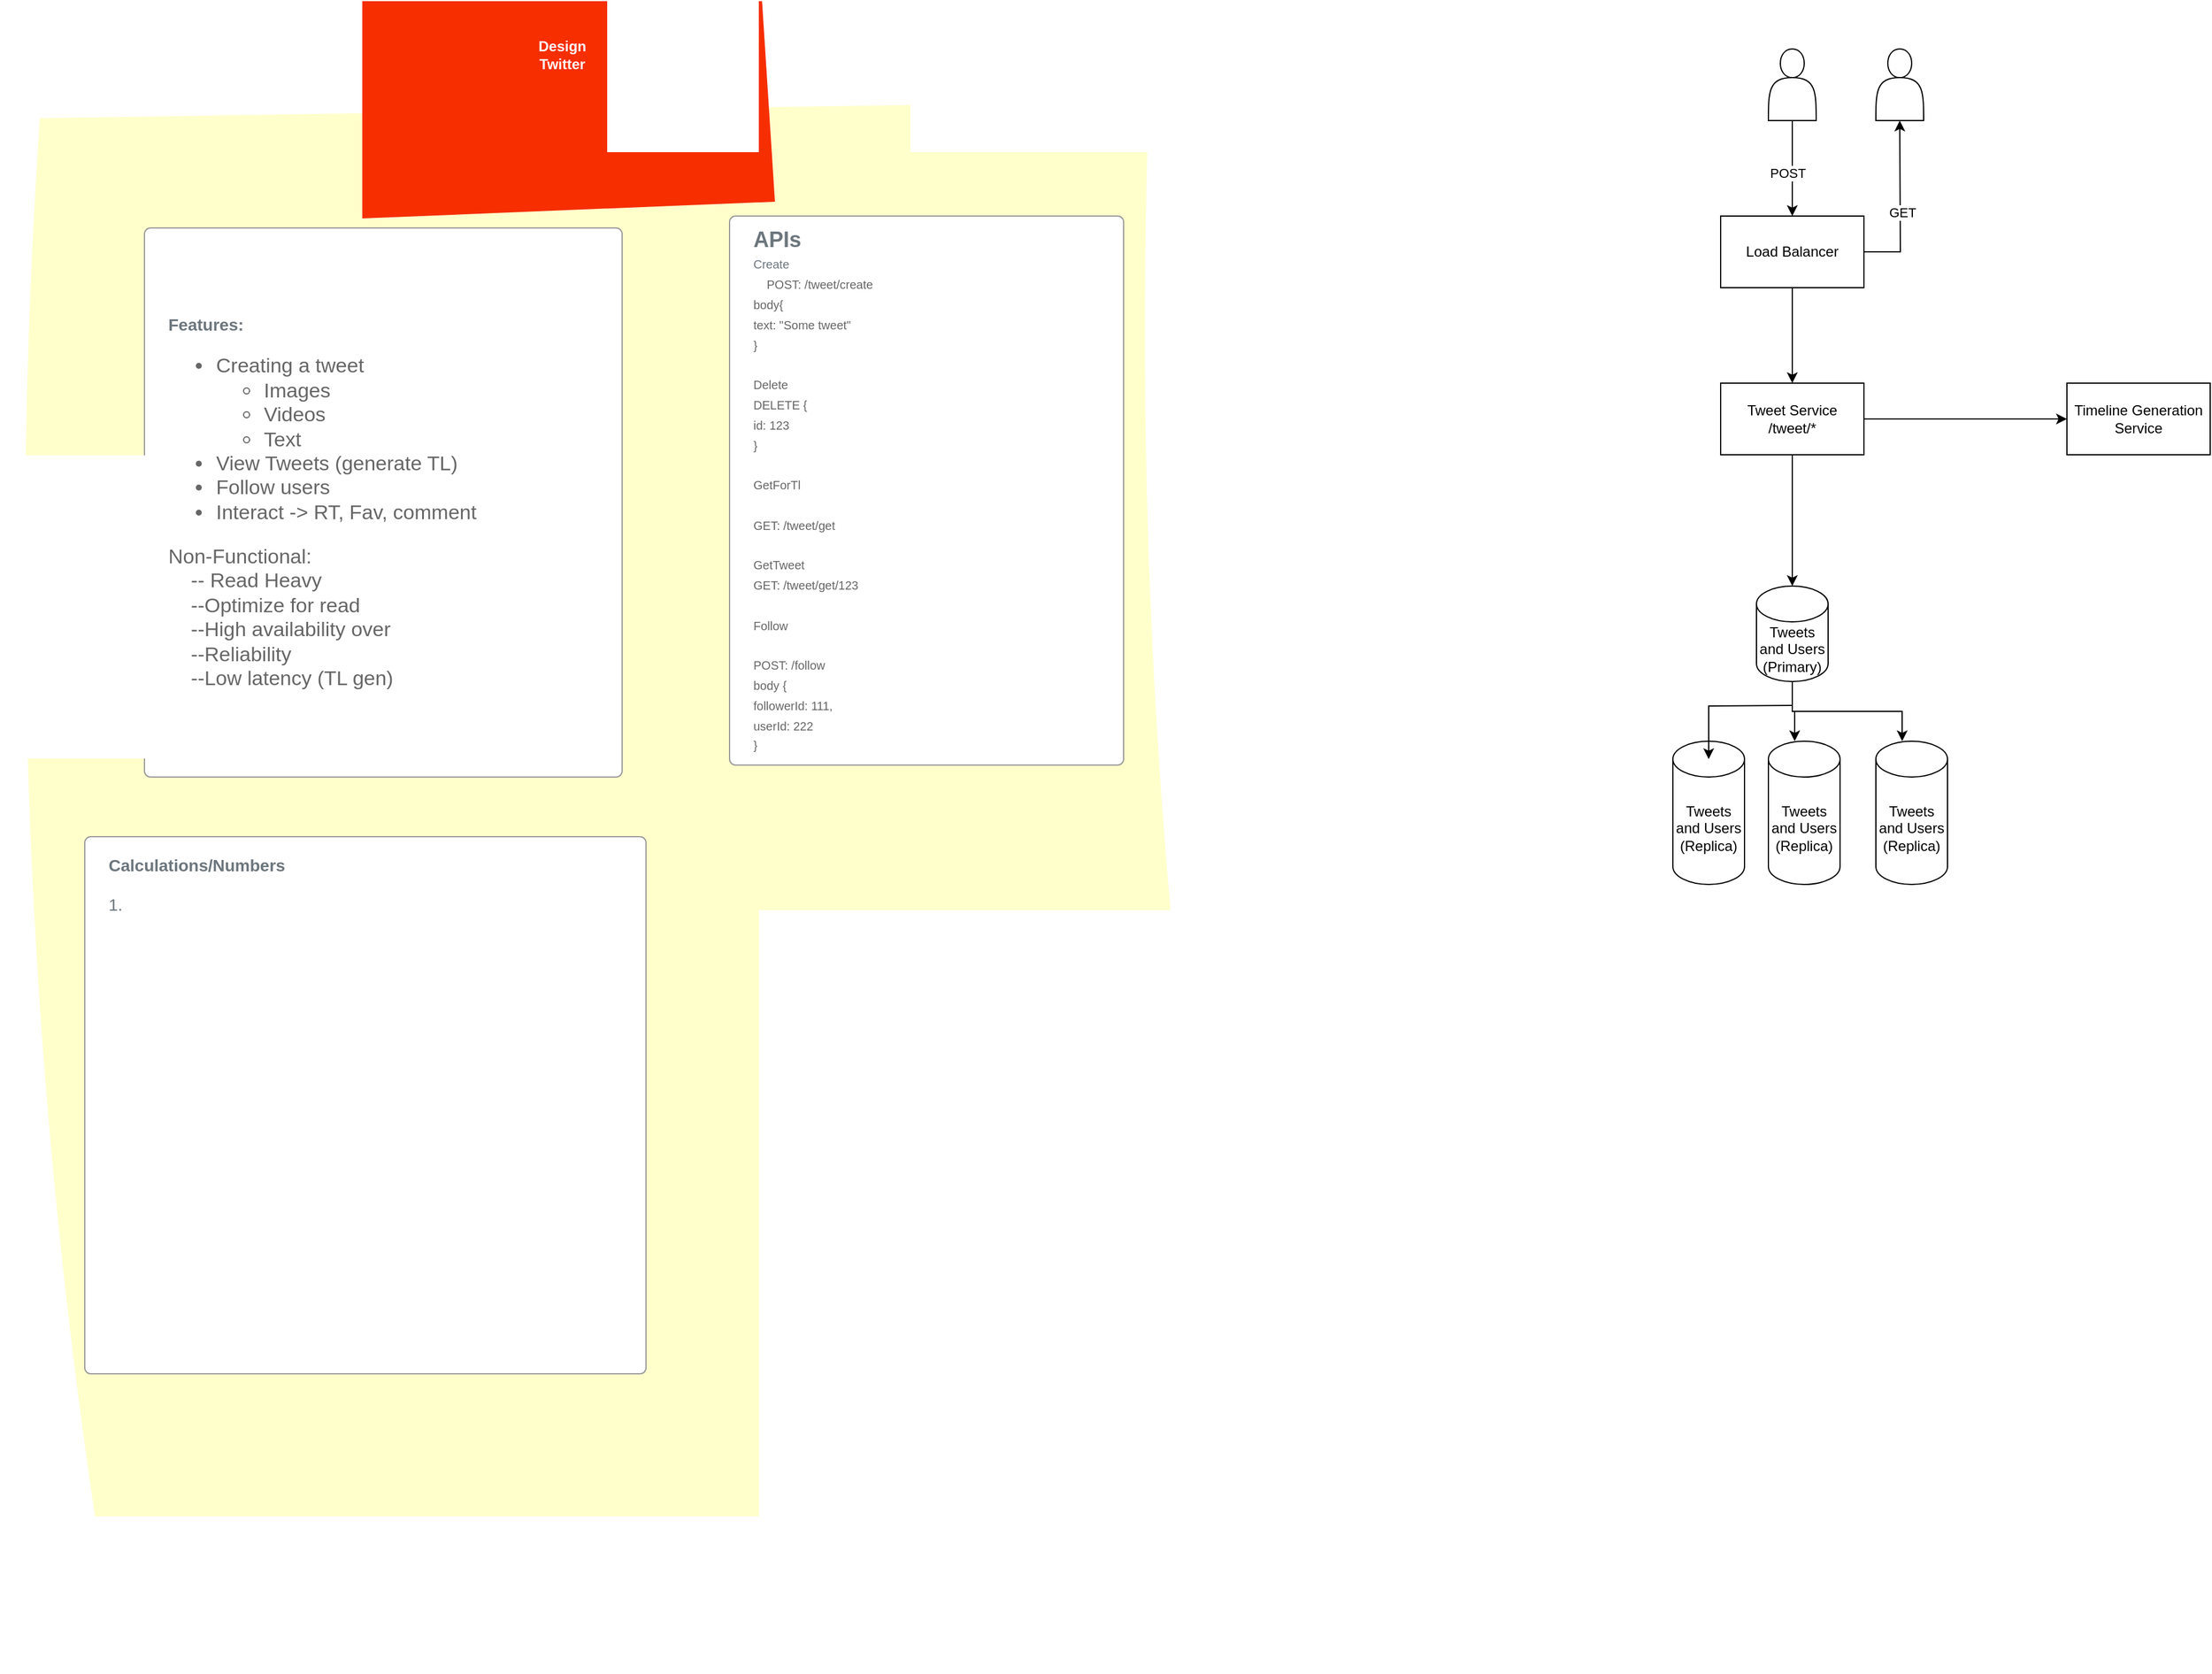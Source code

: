 <mxfile version="22.0.0" type="github">
  <diagram name="Page-1" id="4bSZOVlIUf3odMWwHysC">
    <mxGraphModel dx="1434" dy="750" grid="1" gridSize="10" guides="1" tooltips="1" connect="1" arrows="1" fold="1" page="1" pageScale="1" pageWidth="1100" pageHeight="850" math="0" shadow="0">
      <root>
        <mxCell id="0" />
        <mxCell id="1" parent="0" />
        <mxCell id="0tVv4hT399vsuxq7toYX-1" value="" style="strokeWidth=1;shadow=0;dashed=0;align=left;html=1;shape=mxgraph.mockup.text.stickyNote2;fontColor=#666666;mainText=;fontSize=17;whiteSpace=wrap;fillColor=#ffffcc;strokeColor=#F62E00;" vertex="1" parent="1">
          <mxGeometry x="10" width="1080" height="1400" as="geometry" />
        </mxCell>
        <mxCell id="0tVv4hT399vsuxq7toYX-2" value="&lt;b&gt;&lt;font color=&quot;#ffffff&quot;&gt;Design Twitter&lt;/font&gt;&lt;/b&gt;" style="text;html=1;strokeColor=none;fillColor=none;align=center;verticalAlign=middle;whiteSpace=wrap;rounded=0;" vertex="1" parent="1">
          <mxGeometry x="450" y="30" width="60" height="30" as="geometry" />
        </mxCell>
        <mxCell id="0tVv4hT399vsuxq7toYX-4" value="&lt;b&gt;&lt;font color=&quot;#ffffff&quot;&gt;APIs&lt;/font&gt;&lt;/b&gt;" style="text;html=1;strokeColor=none;fillColor=none;align=center;verticalAlign=middle;whiteSpace=wrap;rounded=0;" vertex="1" parent="1">
          <mxGeometry x="680" y="20" width="60" height="30" as="geometry" />
        </mxCell>
        <mxCell id="0tVv4hT399vsuxq7toYX-5" value="&lt;font style=&quot;&quot;&gt;&lt;b style=&quot;&quot;&gt;&lt;font style=&quot;font-size: 18px;&quot;&gt;APIs&lt;/font&gt;&lt;/b&gt;&lt;br&gt;&lt;span style=&quot;font-size: 10px;&quot;&gt;Create&lt;/span&gt;&lt;br style=&quot;border-color: var(--border-color); color: rgb(102, 102, 102);&quot;&gt;&lt;span style=&quot;font-size: 10px; border-color: var(--border-color); color: rgb(102, 102, 102);&quot;&gt;&lt;span style=&quot;white-space: pre;&quot;&gt;&amp;nbsp;&amp;nbsp;&amp;nbsp;&amp;nbsp;&lt;/span&gt;&lt;/span&gt;&lt;span style=&quot;font-size: 10px; color: rgb(102, 102, 102);&quot;&gt;POST: /tweet/create&lt;/span&gt;&lt;br style=&quot;border-color: var(--border-color); color: rgb(102, 102, 102);&quot;&gt;&lt;span style=&quot;font-size: 10px; color: rgb(102, 102, 102);&quot;&gt;body{&lt;/span&gt;&lt;br style=&quot;border-color: var(--border-color); color: rgb(102, 102, 102);&quot;&gt;&lt;span style=&quot;font-size: 10px; color: rgb(102, 102, 102);&quot;&gt;text: &quot;Some tweet&quot;&lt;/span&gt;&lt;br style=&quot;border-color: var(--border-color); color: rgb(102, 102, 102);&quot;&gt;&lt;span style=&quot;font-size: 10px; color: rgb(102, 102, 102);&quot;&gt;}&lt;/span&gt;&lt;br style=&quot;border-color: var(--border-color); color: rgb(102, 102, 102);&quot;&gt;&lt;br style=&quot;border-color: var(--border-color); color: rgb(102, 102, 102);&quot;&gt;&lt;span style=&quot;font-size: 10px; color: rgb(102, 102, 102);&quot;&gt;Delete&lt;/span&gt;&lt;br style=&quot;border-color: var(--border-color); color: rgb(102, 102, 102);&quot;&gt;&lt;span style=&quot;font-size: 10px; color: rgb(102, 102, 102);&quot;&gt;DELETE {&lt;/span&gt;&lt;br style=&quot;border-color: var(--border-color); color: rgb(102, 102, 102);&quot;&gt;&lt;span style=&quot;font-size: 10px; color: rgb(102, 102, 102);&quot;&gt;id: 123&lt;/span&gt;&lt;br style=&quot;border-color: var(--border-color); color: rgb(102, 102, 102);&quot;&gt;&lt;span style=&quot;font-size: 10px; color: rgb(102, 102, 102);&quot;&gt;}&lt;/span&gt;&lt;br style=&quot;border-color: var(--border-color); color: rgb(102, 102, 102);&quot;&gt;&lt;br style=&quot;border-color: var(--border-color); color: rgb(102, 102, 102);&quot;&gt;&lt;span style=&quot;font-size: 10px; color: rgb(102, 102, 102);&quot;&gt;GetForTl&lt;/span&gt;&lt;br style=&quot;border-color: var(--border-color); color: rgb(102, 102, 102);&quot;&gt;&lt;br style=&quot;border-color: var(--border-color); color: rgb(102, 102, 102);&quot;&gt;&lt;span style=&quot;font-size: 10px; color: rgb(102, 102, 102);&quot;&gt;GET: /tweet/get&lt;/span&gt;&lt;br style=&quot;border-color: var(--border-color); color: rgb(102, 102, 102);&quot;&gt;&lt;br style=&quot;border-color: var(--border-color); color: rgb(102, 102, 102);&quot;&gt;&lt;span style=&quot;font-size: 10px; color: rgb(102, 102, 102);&quot;&gt;GetTweet&lt;/span&gt;&lt;br style=&quot;border-color: var(--border-color); color: rgb(102, 102, 102);&quot;&gt;&lt;span style=&quot;font-size: 10px; color: rgb(102, 102, 102);&quot;&gt;GET: /tweet/get/123&lt;/span&gt;&lt;br style=&quot;border-color: var(--border-color); color: rgb(102, 102, 102);&quot;&gt;&lt;br style=&quot;border-color: var(--border-color); color: rgb(102, 102, 102);&quot;&gt;&lt;span style=&quot;font-size: 10px; color: rgb(102, 102, 102);&quot;&gt;Follow&lt;/span&gt;&lt;br style=&quot;border-color: var(--border-color); color: rgb(102, 102, 102);&quot;&gt;&lt;br style=&quot;border-color: var(--border-color); color: rgb(102, 102, 102);&quot;&gt;&lt;span style=&quot;font-size: 10px; color: rgb(102, 102, 102);&quot;&gt;POST: /follow&lt;/span&gt;&lt;br style=&quot;border-color: var(--border-color); color: rgb(102, 102, 102);&quot;&gt;&lt;span style=&quot;font-size: 10px; color: rgb(102, 102, 102);&quot;&gt;body {&lt;/span&gt;&lt;br style=&quot;border-color: var(--border-color); color: rgb(102, 102, 102);&quot;&gt;&lt;span style=&quot;font-size: 10px; color: rgb(102, 102, 102);&quot;&gt;followerId: 111,&lt;/span&gt;&lt;br style=&quot;border-color: var(--border-color); color: rgb(102, 102, 102);&quot;&gt;&lt;span style=&quot;font-size: 10px; color: rgb(102, 102, 102);&quot;&gt;userId: 222&lt;/span&gt;&lt;br style=&quot;border-color: var(--border-color); color: rgb(102, 102, 102);&quot;&gt;&lt;span style=&quot;font-size: 10px; color: rgb(102, 102, 102);&quot;&gt;}&lt;/span&gt;&lt;/font&gt;" style="html=1;shadow=0;dashed=0;shape=mxgraph.bootstrap.rrect;rSize=5;strokeColor=#999999;strokeWidth=1;fillColor=#FFFFFF;fontColor=#6C767D;whiteSpace=wrap;align=left;verticalAlign=middle;spacingLeft=10;fontSize=14;spacing=10;" vertex="1" parent="1">
          <mxGeometry x="620" y="180" width="330" height="460" as="geometry" />
        </mxCell>
        <mxCell id="0tVv4hT399vsuxq7toYX-6" value="&lt;b&gt;Features:&lt;/b&gt;&lt;br style=&quot;border-color: var(--border-color); color: rgb(102, 102, 102); font-size: 17px;&quot;&gt;&lt;ul style=&quot;border-color: var(--border-color); color: rgb(102, 102, 102); font-size: 17px;&quot;&gt;&lt;li style=&quot;border-color: var(--border-color);&quot;&gt;Creating a tweet&lt;/li&gt;&lt;ul style=&quot;border-color: var(--border-color);&quot;&gt;&lt;li style=&quot;border-color: var(--border-color);&quot;&gt;Images&lt;/li&gt;&lt;li style=&quot;border-color: var(--border-color);&quot;&gt;Videos&lt;/li&gt;&lt;li style=&quot;border-color: var(--border-color);&quot;&gt;Text&lt;/li&gt;&lt;/ul&gt;&lt;li style=&quot;border-color: var(--border-color);&quot;&gt;View Tweets (generate TL)&lt;/li&gt;&lt;li style=&quot;border-color: var(--border-color);&quot;&gt;Follow users&lt;/li&gt;&lt;li style=&quot;border-color: var(--border-color);&quot;&gt;Interact -&amp;gt; RT, Fav, comment&lt;/li&gt;&lt;/ul&gt;&lt;div style=&quot;border-color: var(--border-color); color: rgb(102, 102, 102); font-size: 17px;&quot;&gt;Non-Functional:&lt;/div&gt;&lt;div style=&quot;border-color: var(--border-color); color: rgb(102, 102, 102); font-size: 17px;&quot;&gt;&lt;span style=&quot;border-color: var(--border-color);&quot;&gt;&lt;span style=&quot;white-space: pre;&quot;&gt;&amp;nbsp;&amp;nbsp;&amp;nbsp;&amp;nbsp;&lt;/span&gt;&lt;/span&gt;-- Read Heavy&lt;br style=&quot;border-color: var(--border-color);&quot;&gt;&lt;/div&gt;&lt;div style=&quot;border-color: var(--border-color); color: rgb(102, 102, 102); font-size: 17px;&quot;&gt;&lt;span style=&quot;border-color: var(--border-color);&quot;&gt;&lt;span style=&quot;white-space: pre;&quot;&gt;&amp;nbsp;&amp;nbsp;&amp;nbsp;&amp;nbsp;&lt;/span&gt;&lt;/span&gt;--Optimize for read&lt;br style=&quot;border-color: var(--border-color);&quot;&gt;&lt;/div&gt;&lt;div style=&quot;border-color: var(--border-color); color: rgb(102, 102, 102); font-size: 17px;&quot;&gt;&lt;span style=&quot;border-color: var(--border-color);&quot;&gt;&lt;span style=&quot;white-space: pre;&quot;&gt;&amp;nbsp;&amp;nbsp;&amp;nbsp;&amp;nbsp;&lt;/span&gt;&lt;/span&gt;--High availability over&amp;nbsp;&lt;br style=&quot;border-color: var(--border-color);&quot;&gt;&lt;/div&gt;&lt;div style=&quot;border-color: var(--border-color); color: rgb(102, 102, 102); font-size: 17px;&quot;&gt;&lt;span style=&quot;border-color: var(--border-color);&quot;&gt;&lt;span style=&quot;white-space: pre;&quot;&gt;&amp;nbsp;&amp;nbsp;&amp;nbsp;&amp;nbsp;&lt;/span&gt;&lt;/span&gt;--Reliability&lt;br style=&quot;border-color: var(--border-color);&quot;&gt;&lt;/div&gt;&lt;div style=&quot;border-color: var(--border-color); color: rgb(102, 102, 102); font-size: 17px;&quot;&gt;&lt;span style=&quot;border-color: var(--border-color);&quot;&gt;&lt;span style=&quot;white-space: pre;&quot;&gt;&amp;nbsp;&amp;nbsp;&amp;nbsp;&amp;nbsp;&lt;/span&gt;&lt;/span&gt;--Low latency (TL gen)&lt;/div&gt;" style="html=1;shadow=0;dashed=0;shape=mxgraph.bootstrap.rrect;rSize=5;strokeColor=#999999;strokeWidth=1;fillColor=#FFFFFF;fontColor=#6C767D;whiteSpace=wrap;align=left;verticalAlign=middle;spacingLeft=10;fontSize=14;spacing=10;" vertex="1" parent="1">
          <mxGeometry x="130" y="190" width="400" height="460" as="geometry" />
        </mxCell>
        <mxCell id="0tVv4hT399vsuxq7toYX-7" value="&lt;b&gt;Calculations/Numbers&lt;br&gt;&lt;/b&gt;&lt;br&gt;1.&amp;nbsp;&lt;br&gt;&lt;br&gt;&lt;br&gt;&lt;br&gt;&lt;br&gt;&lt;br&gt;&lt;br&gt;&lt;br&gt;&lt;br&gt;&lt;br&gt;&lt;br&gt;&lt;br&gt;&lt;br&gt;&lt;br&gt;&lt;br&gt;&lt;br&gt;&lt;br&gt;&lt;br&gt;&lt;br&gt;&lt;br&gt;&lt;br&gt;&lt;br&gt;&lt;br&gt;" style="html=1;shadow=0;dashed=0;shape=mxgraph.bootstrap.rrect;rSize=5;strokeColor=#999999;strokeWidth=1;fillColor=#FFFFFF;fontColor=#6C767D;whiteSpace=wrap;align=left;verticalAlign=middle;spacingLeft=10;fontSize=14;spacing=10;" vertex="1" parent="1">
          <mxGeometry x="80" y="700" width="470" height="450" as="geometry" />
        </mxCell>
        <mxCell id="0tVv4hT399vsuxq7toYX-13" value="" style="edgeStyle=orthogonalEdgeStyle;rounded=0;orthogonalLoop=1;jettySize=auto;html=1;" edge="1" parent="1" source="0tVv4hT399vsuxq7toYX-9" target="0tVv4hT399vsuxq7toYX-12">
          <mxGeometry relative="1" as="geometry" />
        </mxCell>
        <mxCell id="0tVv4hT399vsuxq7toYX-20" value="POST" style="edgeLabel;html=1;align=center;verticalAlign=middle;resizable=0;points=[];" vertex="1" connectable="0" parent="0tVv4hT399vsuxq7toYX-13">
          <mxGeometry x="0.1" y="-4" relative="1" as="geometry">
            <mxPoint as="offset" />
          </mxGeometry>
        </mxCell>
        <mxCell id="0tVv4hT399vsuxq7toYX-9" value="" style="shape=actor;whiteSpace=wrap;html=1;" vertex="1" parent="1">
          <mxGeometry x="1490" y="40" width="40" height="60" as="geometry" />
        </mxCell>
        <mxCell id="0tVv4hT399vsuxq7toYX-15" value="" style="edgeStyle=orthogonalEdgeStyle;rounded=0;orthogonalLoop=1;jettySize=auto;html=1;" edge="1" parent="1" source="0tVv4hT399vsuxq7toYX-12" target="0tVv4hT399vsuxq7toYX-14">
          <mxGeometry relative="1" as="geometry" />
        </mxCell>
        <mxCell id="0tVv4hT399vsuxq7toYX-12" value="Load Balancer" style="whiteSpace=wrap;html=1;" vertex="1" parent="1">
          <mxGeometry x="1450" y="180" width="120" height="60" as="geometry" />
        </mxCell>
        <mxCell id="0tVv4hT399vsuxq7toYX-17" style="edgeStyle=orthogonalEdgeStyle;rounded=0;orthogonalLoop=1;jettySize=auto;html=1;" edge="1" parent="1" source="0tVv4hT399vsuxq7toYX-14" target="0tVv4hT399vsuxq7toYX-16">
          <mxGeometry relative="1" as="geometry" />
        </mxCell>
        <mxCell id="0tVv4hT399vsuxq7toYX-19" value="" style="edgeStyle=orthogonalEdgeStyle;rounded=0;orthogonalLoop=1;jettySize=auto;html=1;" edge="1" parent="1" source="0tVv4hT399vsuxq7toYX-14" target="0tVv4hT399vsuxq7toYX-18">
          <mxGeometry relative="1" as="geometry" />
        </mxCell>
        <mxCell id="0tVv4hT399vsuxq7toYX-14" value="Tweet Service&lt;br&gt;/tweet/*" style="whiteSpace=wrap;html=1;" vertex="1" parent="1">
          <mxGeometry x="1450" y="320" width="120" height="60" as="geometry" />
        </mxCell>
        <mxCell id="0tVv4hT399vsuxq7toYX-16" value="Tweets and Users&lt;br&gt;(Primary)" style="shape=cylinder3;whiteSpace=wrap;html=1;boundedLbl=1;backgroundOutline=1;size=15;" vertex="1" parent="1">
          <mxGeometry x="1480" y="490" width="60" height="80" as="geometry" />
        </mxCell>
        <mxCell id="0tVv4hT399vsuxq7toYX-18" value="Timeline Generation Service" style="whiteSpace=wrap;html=1;" vertex="1" parent="1">
          <mxGeometry x="1740" y="320" width="120" height="60" as="geometry" />
        </mxCell>
        <mxCell id="0tVv4hT399vsuxq7toYX-21" value="" style="shape=actor;whiteSpace=wrap;html=1;" vertex="1" parent="1">
          <mxGeometry x="1580" y="40" width="40" height="60" as="geometry" />
        </mxCell>
        <mxCell id="0tVv4hT399vsuxq7toYX-22" style="edgeStyle=orthogonalEdgeStyle;rounded=0;orthogonalLoop=1;jettySize=auto;html=1;" edge="1" parent="1" source="0tVv4hT399vsuxq7toYX-12">
          <mxGeometry relative="1" as="geometry">
            <mxPoint x="1600" y="100" as="targetPoint" />
          </mxGeometry>
        </mxCell>
        <mxCell id="0tVv4hT399vsuxq7toYX-23" value="GET" style="edgeLabel;html=1;align=center;verticalAlign=middle;resizable=0;points=[];" vertex="1" connectable="0" parent="0tVv4hT399vsuxq7toYX-22">
          <mxGeometry x="-0.096" y="-1" relative="1" as="geometry">
            <mxPoint as="offset" />
          </mxGeometry>
        </mxCell>
        <mxCell id="0tVv4hT399vsuxq7toYX-24" value="Tweets and Users&lt;br&gt;(Replica)" style="shape=cylinder3;whiteSpace=wrap;html=1;boundedLbl=1;backgroundOutline=1;size=15;" vertex="1" parent="1">
          <mxGeometry x="1410" y="620" width="60" height="120" as="geometry" />
        </mxCell>
        <mxCell id="0tVv4hT399vsuxq7toYX-26" value="Tweets and Users&lt;br&gt;(Replica)" style="shape=cylinder3;whiteSpace=wrap;html=1;boundedLbl=1;backgroundOutline=1;size=15;" vertex="1" parent="1">
          <mxGeometry x="1490" y="620" width="60" height="120" as="geometry" />
        </mxCell>
        <mxCell id="0tVv4hT399vsuxq7toYX-27" value="Tweets and Users&lt;br&gt;(Replica)" style="shape=cylinder3;whiteSpace=wrap;html=1;boundedLbl=1;backgroundOutline=1;size=15;" vertex="1" parent="1">
          <mxGeometry x="1580" y="620" width="60" height="120" as="geometry" />
        </mxCell>
        <mxCell id="0tVv4hT399vsuxq7toYX-28" style="edgeStyle=orthogonalEdgeStyle;rounded=0;orthogonalLoop=1;jettySize=auto;html=1;entryX=0.5;entryY=0.125;entryDx=0;entryDy=0;entryPerimeter=0;" edge="1" parent="1" target="0tVv4hT399vsuxq7toYX-24">
          <mxGeometry relative="1" as="geometry">
            <mxPoint x="1510" y="590" as="sourcePoint" />
          </mxGeometry>
        </mxCell>
        <mxCell id="0tVv4hT399vsuxq7toYX-29" style="edgeStyle=orthogonalEdgeStyle;rounded=0;orthogonalLoop=1;jettySize=auto;html=1;exitX=0.5;exitY=1;exitDx=0;exitDy=0;exitPerimeter=0;entryX=0.367;entryY=0;entryDx=0;entryDy=0;entryPerimeter=0;" edge="1" parent="1" source="0tVv4hT399vsuxq7toYX-16" target="0tVv4hT399vsuxq7toYX-26">
          <mxGeometry relative="1" as="geometry" />
        </mxCell>
        <mxCell id="0tVv4hT399vsuxq7toYX-30" style="edgeStyle=orthogonalEdgeStyle;rounded=0;orthogonalLoop=1;jettySize=auto;html=1;exitX=0.5;exitY=1;exitDx=0;exitDy=0;exitPerimeter=0;entryX=0.367;entryY=0;entryDx=0;entryDy=0;entryPerimeter=0;" edge="1" parent="1" source="0tVv4hT399vsuxq7toYX-16" target="0tVv4hT399vsuxq7toYX-27">
          <mxGeometry relative="1" as="geometry" />
        </mxCell>
      </root>
    </mxGraphModel>
  </diagram>
</mxfile>
